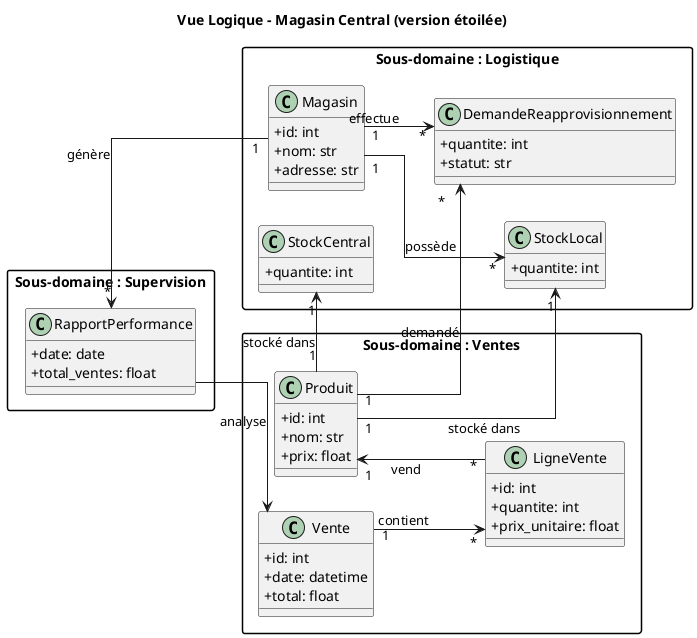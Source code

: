 
@startuml Vue-logique

title Vue Logique - Magasin Central (version étoilée)

left to right direction
skinparam packageStyle rectangle
skinparam classAttributeIconSize 0
skinparam linetype ortho

package "Sous-domaine : Logistique" {
  class Magasin {
    +id: int
    +nom: str
    +adresse: str
  }

  class StockCentral {
    +quantite: int
  }

  class StockLocal {
    +quantite: int
  }

  class DemandeReapprovisionnement {
    +quantite: int
    +statut: str
  }
}

package "Sous-domaine : Supervision" {
  class RapportPerformance {
    +date: date
    +total_ventes: float
  }
}

package "Sous-domaine : Ventes" {
  class Produit {
    +id: int
    +nom: str
    +prix: float
  }

  class Vente {
    +id: int
    +date: datetime
    +total: float
  }

  class LigneVente {
    +id: int
    +quantite: int
    +prix_unitaire: float
  }
}

Magasin "1" --> "*" StockLocal : possède
Magasin "1" --> "*" DemandeReapprovisionnement : effectue
Produit "1" --> "1" StockCentral : stocké dans
Produit "1" --> "1" StockLocal : stocké dans
Produit "1" --> "*" DemandeReapprovisionnement : demandé
Magasin "1" --> "*" RapportPerformance : génère
RapportPerformance --> Vente : analyse

Produit "1" <-- "*" LigneVente : vend
Vente "1" --> "*" LigneVente : contient

@enduml
